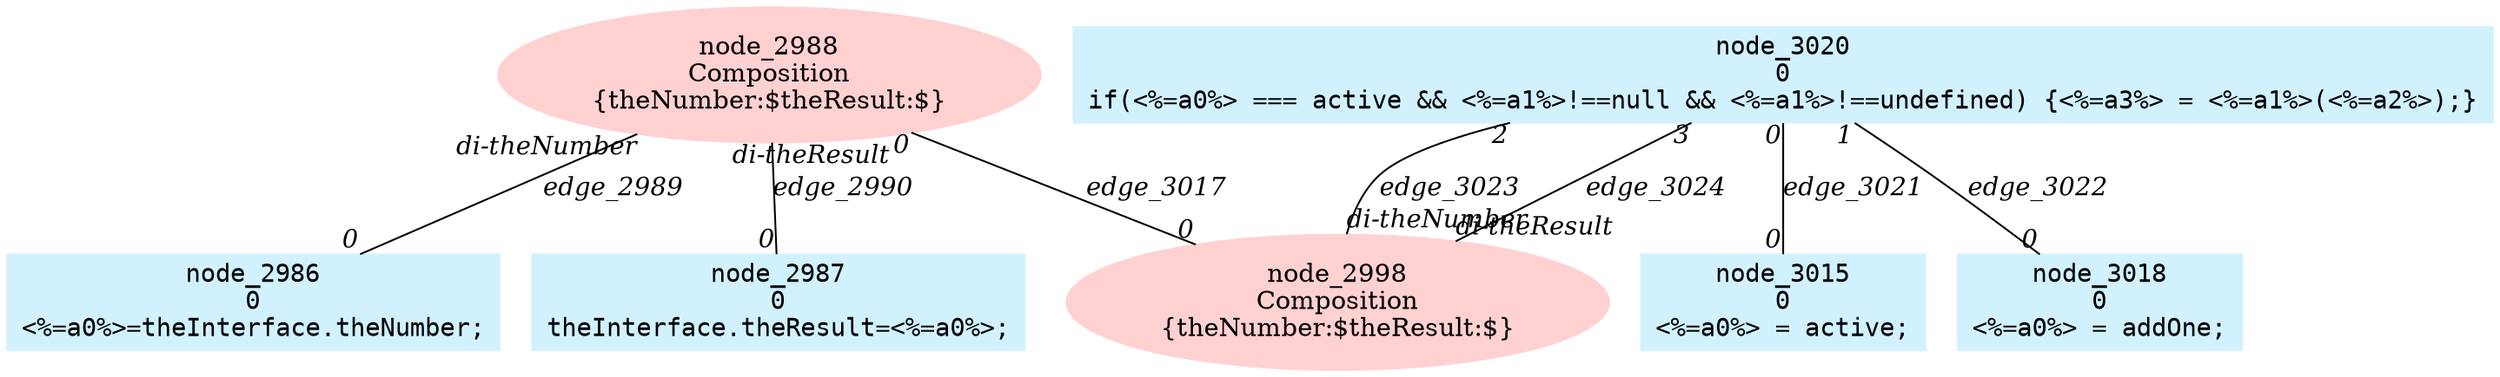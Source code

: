 digraph g{node_2988 [shape=ellipse, style=filled, color="#ffd1d1", label="node_2988
Composition
{theNumber:$theResult:$}" ]
node_2998 [shape=ellipse, style=filled, color="#ffd1d1", label="node_2998
Composition
{theNumber:$theResult:$}" ]
node_2986 [shape=box, style=filled, color="#d1f1ff", fontname="Courier", label="node_2986
0
<%=a0%>=theInterface.theNumber;
" ]
node_2987 [shape=box, style=filled, color="#d1f1ff", fontname="Courier", label="node_2987
0
theInterface.theResult=<%=a0%>;
" ]
node_3015 [shape=box, style=filled, color="#d1f1ff", fontname="Courier", label="node_3015
0
<%=a0%> = active;
" ]
node_3018 [shape=box, style=filled, color="#d1f1ff", fontname="Courier", label="node_3018
0
<%=a0%> = addOne;
" ]
node_3020 [shape=box, style=filled, color="#d1f1ff", fontname="Courier", label="node_3020
0
if(<%=a0%> === active && <%=a1%>!==null && <%=a1%>!==undefined) {<%=a3%> = <%=a1%>(<%=a2%>);}
" ]
node_2988 -> node_2986 [dir=none, arrowHead=none, fontname="Times-Italic", label="edge_2989",  headlabel="0", taillabel="di-theNumber" ]
node_2988 -> node_2987 [dir=none, arrowHead=none, fontname="Times-Italic", label="edge_2990",  headlabel="0", taillabel="di-theResult" ]
node_2988 -> node_2998 [dir=none, arrowHead=none, fontname="Times-Italic", label="edge_3017",  headlabel="0", taillabel="0" ]
node_3020 -> node_3015 [dir=none, arrowHead=none, fontname="Times-Italic", label="edge_3021",  headlabel="0", taillabel="0" ]
node_3020 -> node_3018 [dir=none, arrowHead=none, fontname="Times-Italic", label="edge_3022",  headlabel="0", taillabel="1" ]
node_3020 -> node_2998 [dir=none, arrowHead=none, fontname="Times-Italic", label="edge_3023",  headlabel="di-theNumber", taillabel="2" ]
node_3020 -> node_2998 [dir=none, arrowHead=none, fontname="Times-Italic", label="edge_3024",  headlabel="di-theResult", taillabel="3" ]
}